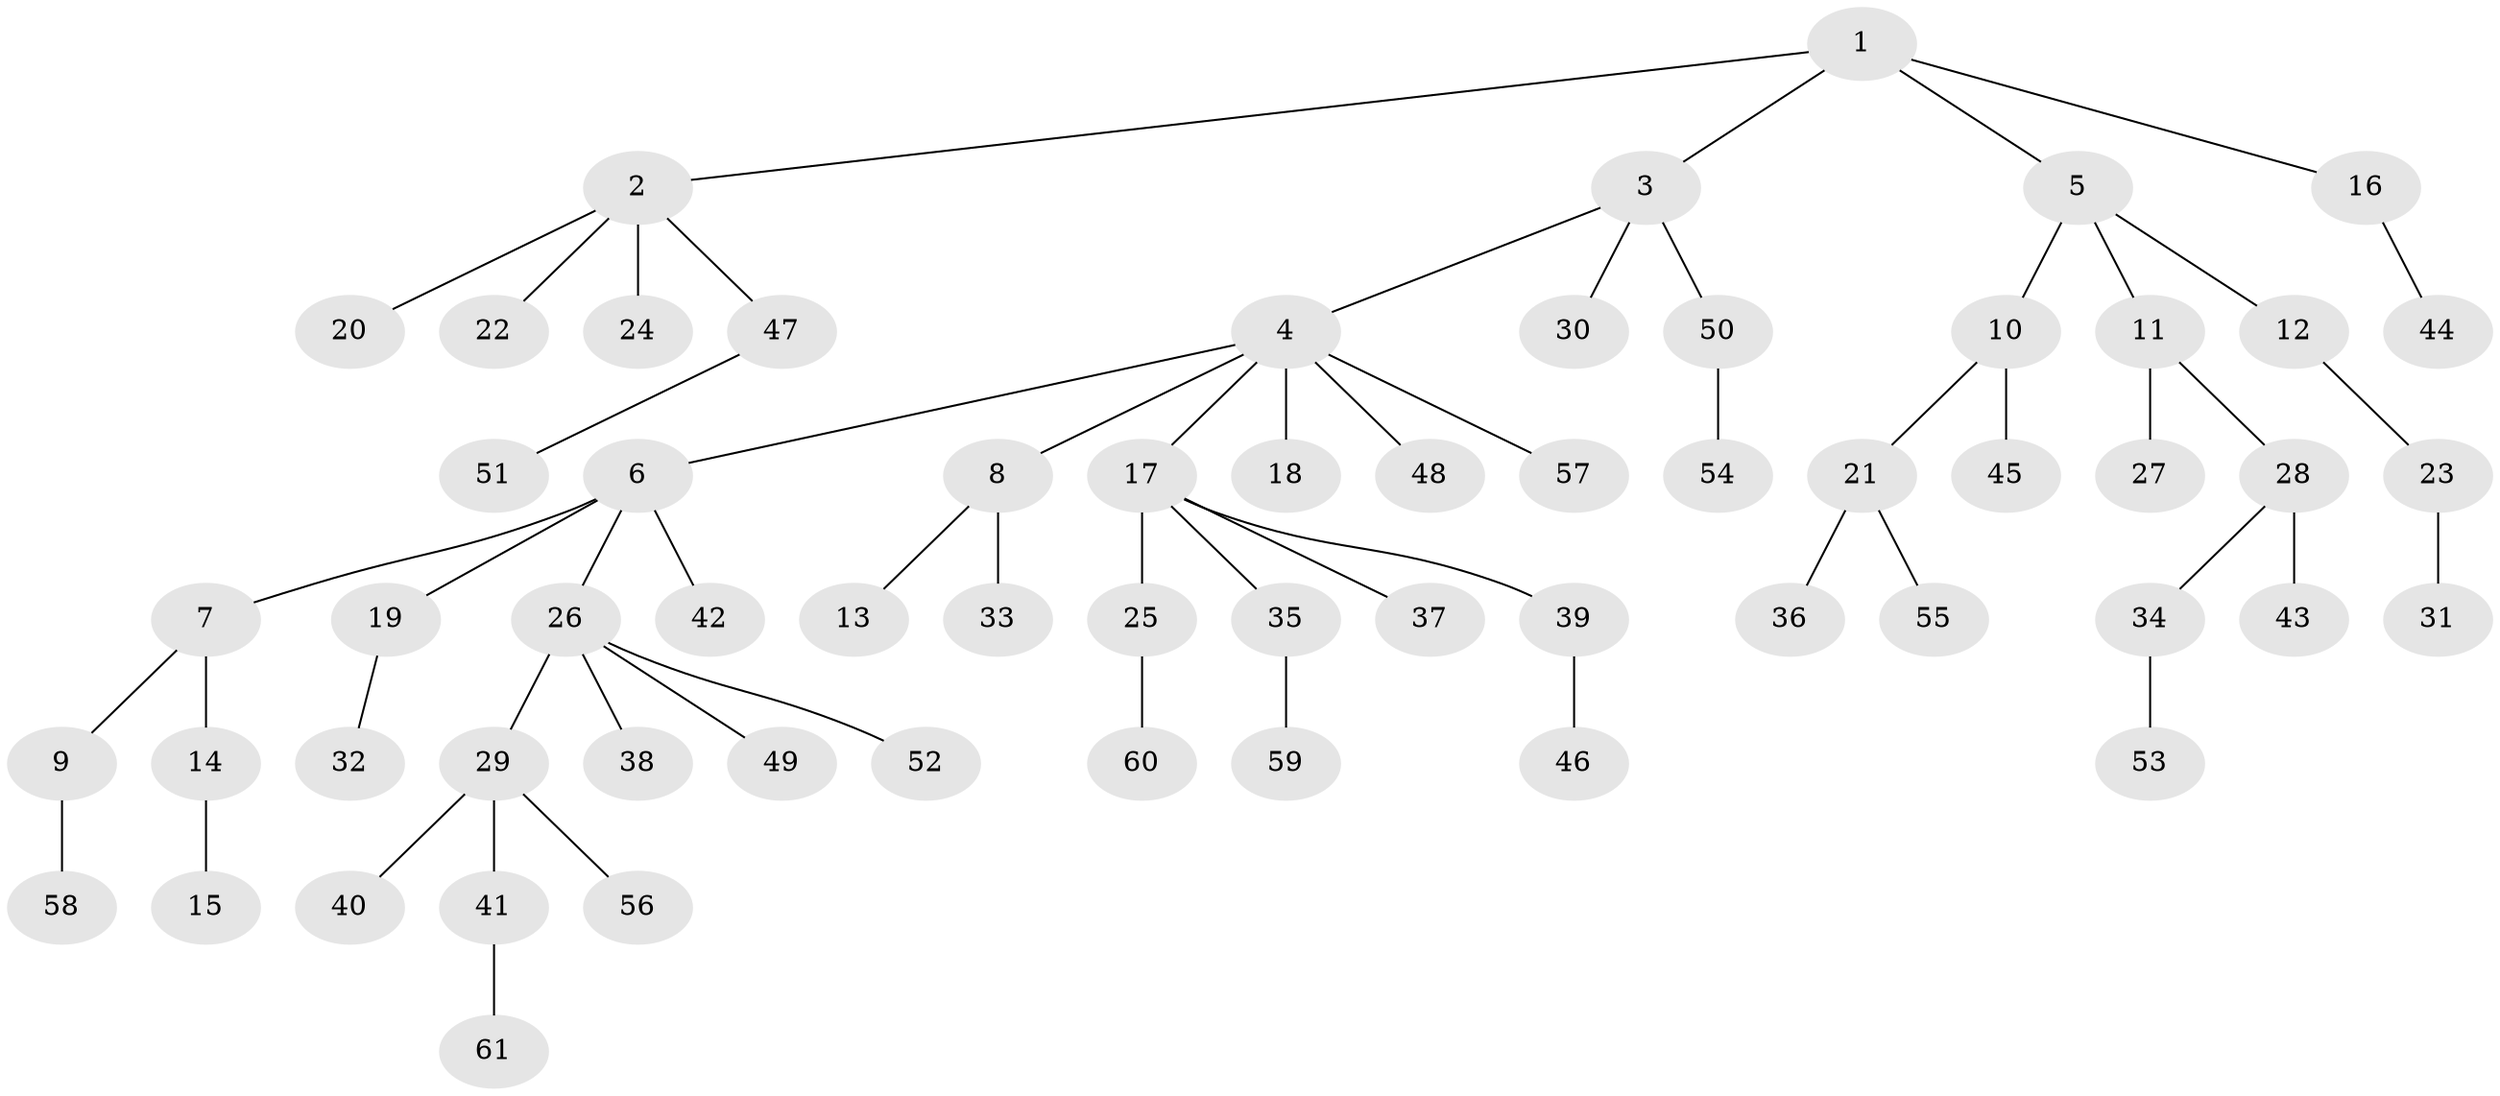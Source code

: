 // coarse degree distribution, {4: 0.13953488372093023, 2: 0.18604651162790697, 3: 0.11627906976744186, 1: 0.5348837209302325, 6: 0.023255813953488372}
// Generated by graph-tools (version 1.1) at 2025/37/03/04/25 23:37:22]
// undirected, 61 vertices, 60 edges
graph export_dot {
  node [color=gray90,style=filled];
  1;
  2;
  3;
  4;
  5;
  6;
  7;
  8;
  9;
  10;
  11;
  12;
  13;
  14;
  15;
  16;
  17;
  18;
  19;
  20;
  21;
  22;
  23;
  24;
  25;
  26;
  27;
  28;
  29;
  30;
  31;
  32;
  33;
  34;
  35;
  36;
  37;
  38;
  39;
  40;
  41;
  42;
  43;
  44;
  45;
  46;
  47;
  48;
  49;
  50;
  51;
  52;
  53;
  54;
  55;
  56;
  57;
  58;
  59;
  60;
  61;
  1 -- 2;
  1 -- 3;
  1 -- 5;
  1 -- 16;
  2 -- 20;
  2 -- 22;
  2 -- 24;
  2 -- 47;
  3 -- 4;
  3 -- 30;
  3 -- 50;
  4 -- 6;
  4 -- 8;
  4 -- 17;
  4 -- 18;
  4 -- 48;
  4 -- 57;
  5 -- 10;
  5 -- 11;
  5 -- 12;
  6 -- 7;
  6 -- 19;
  6 -- 26;
  6 -- 42;
  7 -- 9;
  7 -- 14;
  8 -- 13;
  8 -- 33;
  9 -- 58;
  10 -- 21;
  10 -- 45;
  11 -- 27;
  11 -- 28;
  12 -- 23;
  14 -- 15;
  16 -- 44;
  17 -- 25;
  17 -- 35;
  17 -- 37;
  17 -- 39;
  19 -- 32;
  21 -- 36;
  21 -- 55;
  23 -- 31;
  25 -- 60;
  26 -- 29;
  26 -- 38;
  26 -- 49;
  26 -- 52;
  28 -- 34;
  28 -- 43;
  29 -- 40;
  29 -- 41;
  29 -- 56;
  34 -- 53;
  35 -- 59;
  39 -- 46;
  41 -- 61;
  47 -- 51;
  50 -- 54;
}
